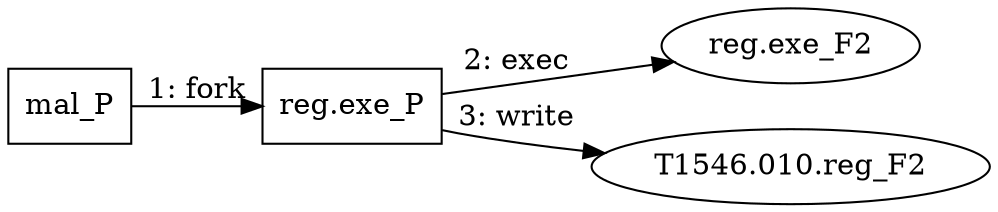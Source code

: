 digraph "T1546.010" {
rankdir="LR"
size="9"
fixedsize="false"
splines="true"
nodesep=0.3
ranksep=0
fontsize=10
overlap="scalexy"
engine= "neato"
	"mal_P" [node_type=Process shape=box]
	"reg.exe_P" [node_type=Process shape=box]
	"reg.exe_F2" [node_type=File shape=ellipse]
	"T1546.010.reg_F2" [node_type=File shape=ellipse]
	"mal_P" -> "reg.exe_P" [label="1: fork"]
	"reg.exe_P" -> "reg.exe_F2" [label="2: exec"]
	"reg.exe_P" -> "T1546.010.reg_F2" [label="3: write"]
}
